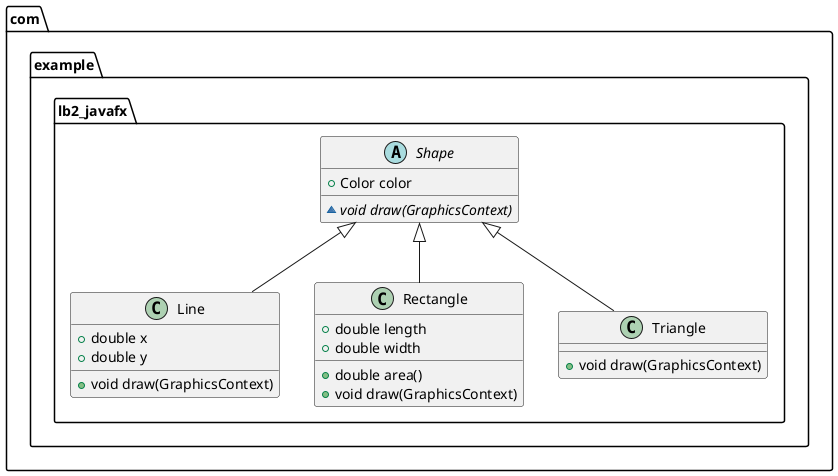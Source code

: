 @startuml
abstract class com.example.lb2_javafx.Shape {
+ Color color
~ {abstract}void draw(GraphicsContext)
}


class com.example.lb2_javafx.Line {
+ double x
+ double y
+ void draw(GraphicsContext)
}


class com.example.lb2_javafx.Rectangle {
+ double length
+ double width
+ double area()
+ void draw(GraphicsContext)
}


class com.example.lb2_javafx.Triangle {
+ void draw(GraphicsContext)
}



com.example.lb2_javafx.Shape <|-- com.example.lb2_javafx.Line
com.example.lb2_javafx.Shape <|-- com.example.lb2_javafx.Rectangle
com.example.lb2_javafx.Shape <|-- com.example.lb2_javafx.Triangle
@enduml
